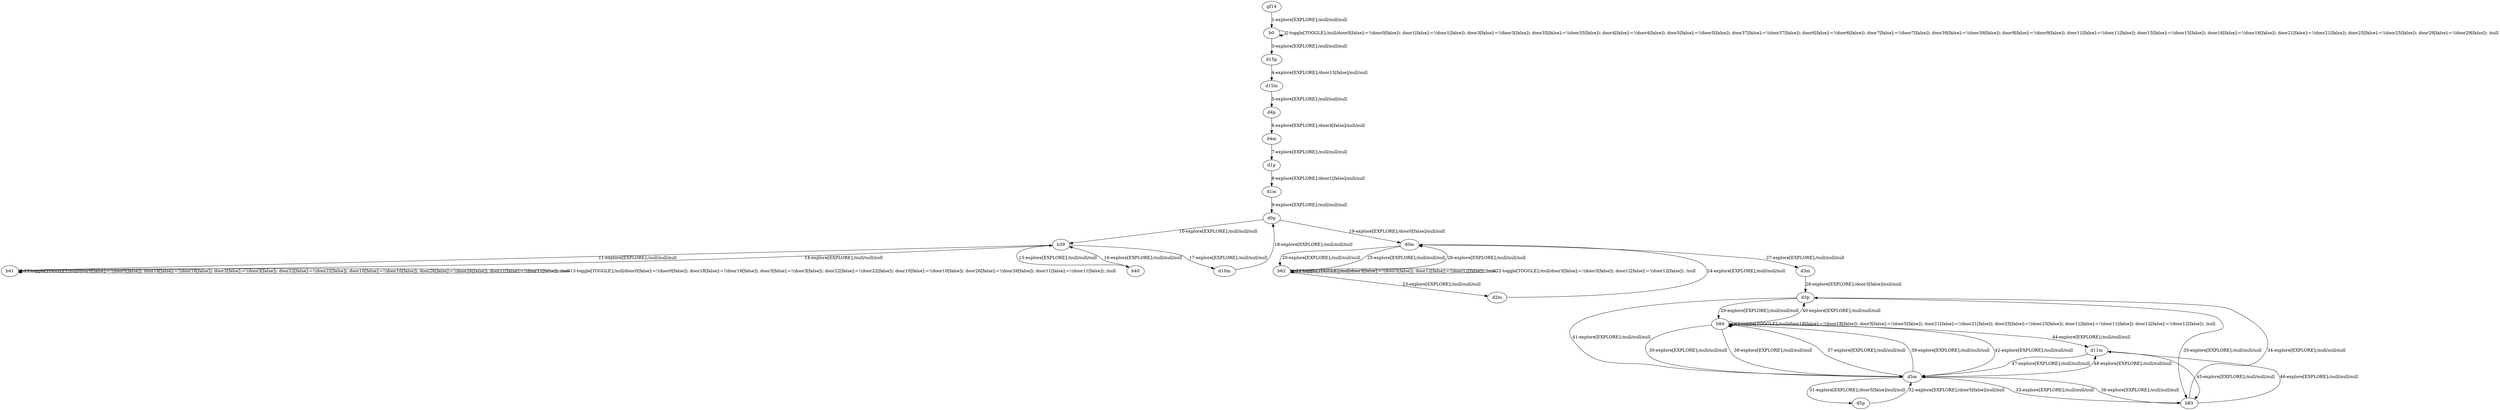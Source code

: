 # Total number of goals covered by this test: 5
# d5m --> d5p
# d3p --> d5m
# d5p --> d5m
# b83 --> d3p
# b84 --> d11m

digraph g {
"gf14" -> "b0" [label = "1-explore[EXPLORE];/null/null/null"];
"b0" -> "b0" [label = "2-toggle[TOGGLE];/null/door0[false]:=!(door0[false]); door1[false]:=!(door1[false]); door3[false]:=!(door3[false]); door35[false]:=!(door35[false]); door4[false]:=!(door4[false]); door5[false]:=!(door5[false]); door37[false]:=!(door37[false]); door6[false]:=!(door6[false]); door7[false]:=!(door7[false]); door39[false]:=!(door39[false]); door9[false]:=!(door9[false]); door11[false]:=!(door11[false]); door15[false]:=!(door15[false]); door16[false]:=!(door16[false]); door21[false]:=!(door21[false]); door25[false]:=!(door25[false]); door29[false]:=!(door29[false]); /null"];
"b0" -> "d15p" [label = "3-explore[EXPLORE];/null/null/null"];
"d15p" -> "d15m" [label = "4-explore[EXPLORE];/door15[false]/null/null"];
"d15m" -> "d4p" [label = "5-explore[EXPLORE];/null/null/null"];
"d4p" -> "d4m" [label = "6-explore[EXPLORE];/door4[false]/null/null"];
"d4m" -> "d1p" [label = "7-explore[EXPLORE];/null/null/null"];
"d1p" -> "d1m" [label = "8-explore[EXPLORE];/door1[false]/null/null"];
"d1m" -> "d0p" [label = "9-explore[EXPLORE];/null/null/null"];
"d0p" -> "b39" [label = "10-explore[EXPLORE];/null/null/null"];
"b39" -> "b41" [label = "11-explore[EXPLORE];/null/null/null"];
"b41" -> "b41" [label = "12-toggle[TOGGLE];/null/door0[false]:=!(door0[false]); door18[false]:=!(door18[false]); door3[false]:=!(door3[false]); door22[false]:=!(door22[false]); door10[false]:=!(door10[false]); door26[false]:=!(door26[false]); door11[false]:=!(door11[false]); /null"];
"b41" -> "b41" [label = "13-toggle[TOGGLE];/null/door0[false]:=!(door0[false]); door18[false]:=!(door18[false]); door3[false]:=!(door3[false]); door22[false]:=!(door22[false]); door10[false]:=!(door10[false]); door26[false]:=!(door26[false]); door11[false]:=!(door11[false]); /null"];
"b41" -> "b39" [label = "14-explore[EXPLORE];/null/null/null"];
"b39" -> "b40" [label = "15-explore[EXPLORE];/null/null/null"];
"b40" -> "b39" [label = "16-explore[EXPLORE];/null/null/null"];
"b39" -> "d10m" [label = "17-explore[EXPLORE];/null/null/null"];
"d10m" -> "d0p" [label = "18-explore[EXPLORE];/null/null/null"];
"d0p" -> "d0m" [label = "19-explore[EXPLORE];/door0[false]/null/null"];
"d0m" -> "b62" [label = "20-explore[EXPLORE];/null/null/null"];
"b62" -> "b62" [label = "21-toggle[TOGGLE];/null/door3[false]:=!(door3[false]); door12[false]:=!(door12[false]); /null"];
"b62" -> "b62" [label = "22-toggle[TOGGLE];/null/door3[false]:=!(door3[false]); door12[false]:=!(door12[false]); /null"];
"b62" -> "d2m" [label = "23-explore[EXPLORE];/null/null/null"];
"d2m" -> "d0m" [label = "24-explore[EXPLORE];/null/null/null"];
"d0m" -> "b62" [label = "25-explore[EXPLORE];/null/null/null"];
"b62" -> "d0m" [label = "26-explore[EXPLORE];/null/null/null"];
"d0m" -> "d3m" [label = "27-explore[EXPLORE];/null/null/null"];
"d3m" -> "d3p" [label = "28-explore[EXPLORE];/door3[false]/null/null"];
"d3p" -> "b84" [label = "29-explore[EXPLORE];/null/null/null"];
"b84" -> "d5m" [label = "30-explore[EXPLORE];/null/null/null"];
"d5m" -> "d5p" [label = "31-explore[EXPLORE];/door5[false]/null/null"];
"d5p" -> "d5m" [label = "32-explore[EXPLORE];/door5[false]/null/null"];
"d5m" -> "b83" [label = "33-explore[EXPLORE];/null/null/null"];
"b83" -> "d3p" [label = "34-explore[EXPLORE];/null/null/null"];
"d3p" -> "b83" [label = "35-explore[EXPLORE];/null/null/null"];
"b83" -> "d5m" [label = "36-explore[EXPLORE];/null/null/null"];
"d5m" -> "b84" [label = "37-explore[EXPLORE];/null/null/null"];
"b84" -> "d5m" [label = "38-explore[EXPLORE];/null/null/null"];
"d5m" -> "b84" [label = "39-explore[EXPLORE];/null/null/null"];
"b84" -> "d3p" [label = "40-explore[EXPLORE];/null/null/null"];
"d3p" -> "d5m" [label = "41-explore[EXPLORE];/null/null/null"];
"d5m" -> "b84" [label = "42-explore[EXPLORE];/null/null/null"];
"b84" -> "b84" [label = "43-toggle[TOGGLE];/null/door18[false]:=!(door18[false]); door5[false]:=!(door5[false]); door21[false]:=!(door21[false]); door25[false]:=!(door25[false]); door11[false]:=!(door11[false]); door12[false]:=!(door12[false]); /null"];
"b84" -> "d11m" [label = "44-explore[EXPLORE];/null/null/null"];
"d11m" -> "b83" [label = "45-explore[EXPLORE];/null/null/null"];
"b83" -> "d11m" [label = "46-explore[EXPLORE];/null/null/null"];
"d11m" -> "d5m" [label = "47-explore[EXPLORE];/null/null/null"];
"d5m" -> "d11m" [label = "48-explore[EXPLORE];/null/null/null"];
}
